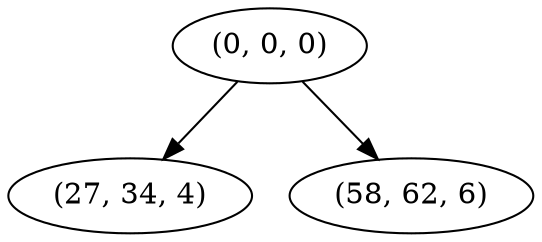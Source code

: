 digraph tree {
    "(0, 0, 0)";
    "(27, 34, 4)";
    "(58, 62, 6)";
    "(0, 0, 0)" -> "(27, 34, 4)";
    "(0, 0, 0)" -> "(58, 62, 6)";
}
